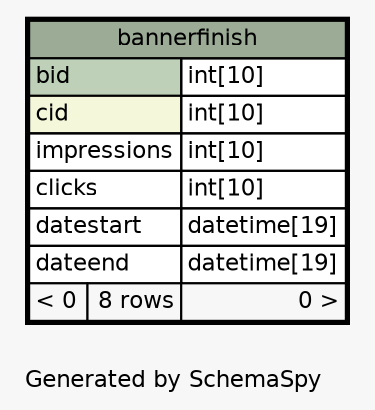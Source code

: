 // dot 2.38.0 on Mac OS X 10.9.4
// SchemaSpy rev 590
digraph "oneDegreeRelationshipsDiagram" {
  graph [
    rankdir="RL"
    bgcolor="#f7f7f7"
    label="\nGenerated by SchemaSpy"
    labeljust="l"
    nodesep="0.18"
    ranksep="0.46"
    fontname="Helvetica"
    fontsize="11"
  ];
  node [
    fontname="Helvetica"
    fontsize="11"
    shape="plaintext"
  ];
  edge [
    arrowsize="0.8"
  ];
  "bannerfinish" [
    label=<
    <TABLE BORDER="2" CELLBORDER="1" CELLSPACING="0" BGCOLOR="#ffffff">
      <TR><TD COLSPAN="3" BGCOLOR="#9bab96" ALIGN="CENTER">bannerfinish</TD></TR>
      <TR><TD PORT="bid" COLSPAN="2" BGCOLOR="#bed1b8" ALIGN="LEFT">bid</TD><TD PORT="bid.type" ALIGN="LEFT">int[10]</TD></TR>
      <TR><TD PORT="cid" COLSPAN="2" BGCOLOR="#f4f7da" ALIGN="LEFT">cid</TD><TD PORT="cid.type" ALIGN="LEFT">int[10]</TD></TR>
      <TR><TD PORT="impressions" COLSPAN="2" ALIGN="LEFT">impressions</TD><TD PORT="impressions.type" ALIGN="LEFT">int[10]</TD></TR>
      <TR><TD PORT="clicks" COLSPAN="2" ALIGN="LEFT">clicks</TD><TD PORT="clicks.type" ALIGN="LEFT">int[10]</TD></TR>
      <TR><TD PORT="datestart" COLSPAN="2" ALIGN="LEFT">datestart</TD><TD PORT="datestart.type" ALIGN="LEFT">datetime[19]</TD></TR>
      <TR><TD PORT="dateend" COLSPAN="2" ALIGN="LEFT">dateend</TD><TD PORT="dateend.type" ALIGN="LEFT">datetime[19]</TD></TR>
      <TR><TD ALIGN="LEFT" BGCOLOR="#f7f7f7">&lt; 0</TD><TD ALIGN="RIGHT" BGCOLOR="#f7f7f7">8 rows</TD><TD ALIGN="RIGHT" BGCOLOR="#f7f7f7">0 &gt;</TD></TR>
    </TABLE>>
    URL="bannerfinish.html"
    tooltip="bannerfinish"
  ];
}
